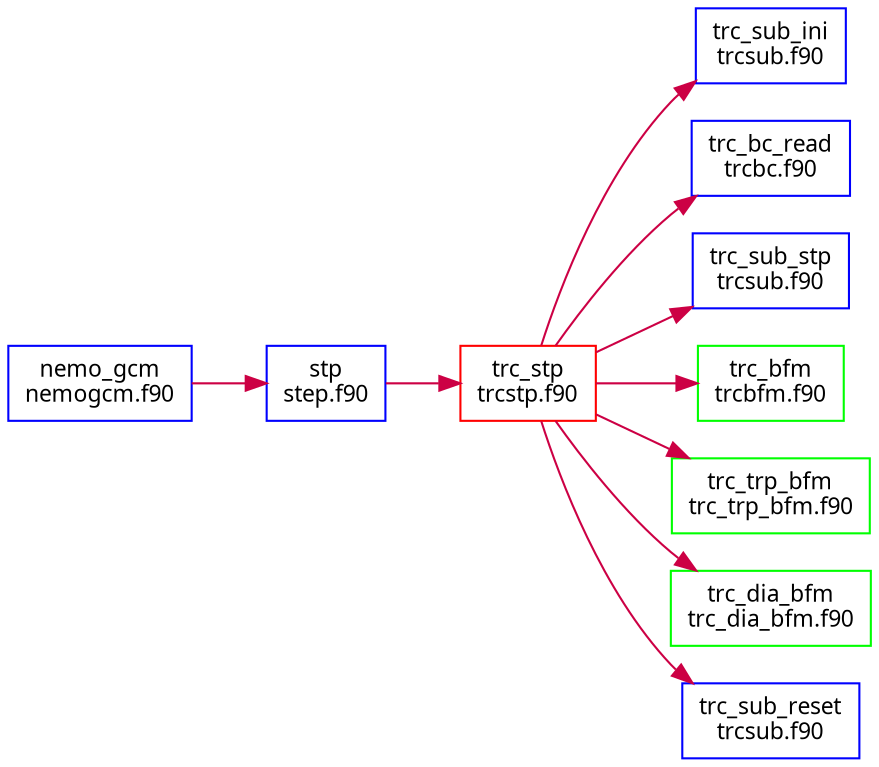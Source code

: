 digraph "" {
  graph [fontname="ArialMT", rankdir="LR", fontsize="11", bgcolor="white", label=""];
  node [fontname="ArialMT", fillcolor="white", fontsize="11", style="filled", shape="box", label="", color="blue"];
  edge [fontname="ArialMT", fontsize="11", label="", color="#CC0044"];
  graph [bgcolor="white"];
  __N1 [label="trc_stp
trcstp.f90", color="red"];
  __N3 [label="trc_sub_ini
trcsub.f90"];
  __N4 [label="trc_bc_read
trcbc.f90"];
  __N5 [label="trc_sub_stp
trcsub.f90"];
  __N7 [label="trc_bfm
trcbfm.f90", color="green"];
  __N8 [label="trc_trp_bfm
trc_trp_bfm.f90", color="green"];
  __N9 [label="trc_dia_bfm
trc_dia_bfm.f90", color="green"];
  __N10 [label="trc_sub_reset
trcsub.f90"];
  __N12 [label="stp
step.f90"];
  __N13 [label="nemo_gcm
nemogcm.f90"];
  __N1 -> __N3;
  __N1 -> __N4;
  __N1 -> __N5;
  __N1 -> __N7;
  __N1 -> __N8;
  __N1 -> __N9;
  __N1 -> __N10;
  __N13 -> __N12;
  __N12 -> __N1;
}
